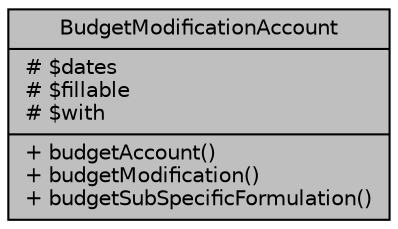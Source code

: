 digraph "BudgetModificationAccount"
{
 // LATEX_PDF_SIZE
  bgcolor="transparent";
  edge [fontname="Helvetica",fontsize="10",labelfontname="Helvetica",labelfontsize="10"];
  node [fontname="Helvetica",fontsize="10",shape=record];
  Node1 [label="{BudgetModificationAccount\n|# $dates\l# $fillable\l# $with\l|+ budgetAccount()\l+ budgetModification()\l+ budgetSubSpecificFormulation()\l}",height=0.2,width=0.4,color="black", fillcolor="grey75", style="filled", fontcolor="black",tooltip="Datos de las cuentas de las modificaciones presupuestarias."];
}
